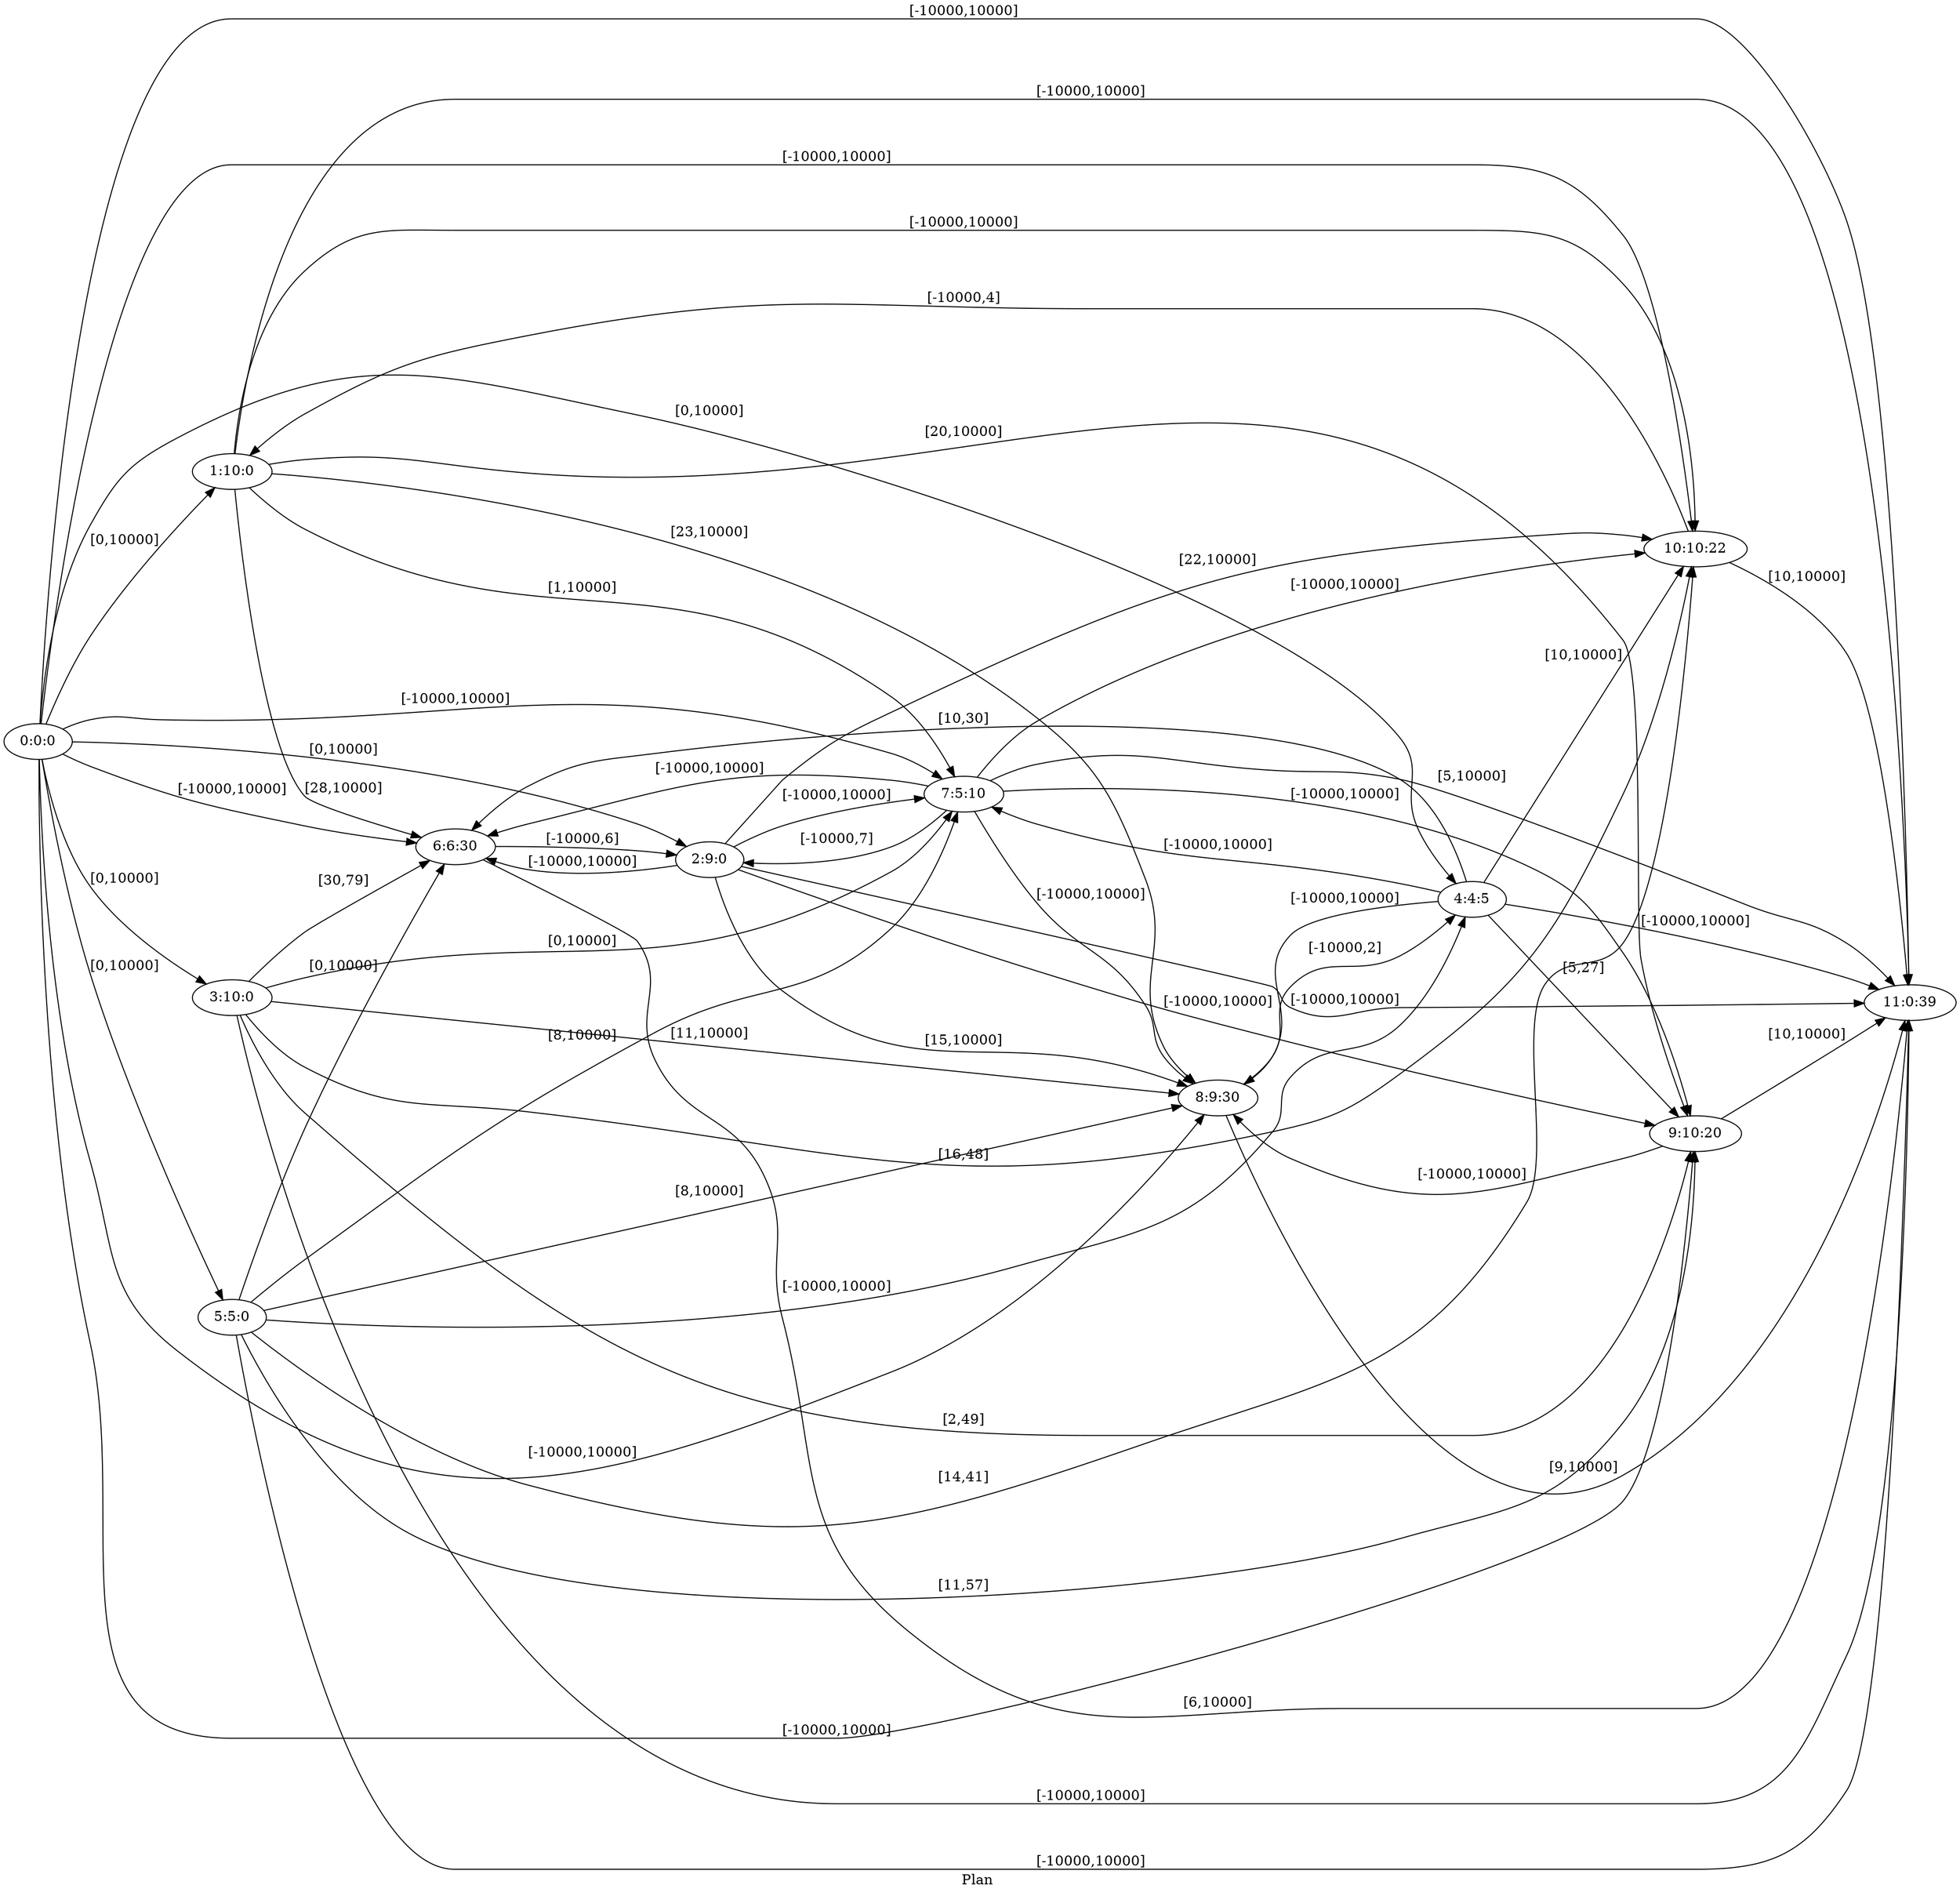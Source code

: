 digraph G {
 rankdir = LR;
 nodesep = .45; 
 size = 30;
label="Plan ";
 fldt = 0.664687;
"0:0:0"->"1:10:0"[ label = "[0,10000]"];
"0:0:0"->"2:9:0"[ label = "[0,10000]"];
"0:0:0"->"3:10:0"[ label = "[0,10000]"];
"0:0:0"->"4:4:5"[ label = "[0,10000]"];
"0:0:0"->"5:5:0"[ label = "[0,10000]"];
"0:0:0"->"6:6:30"[ label = "[-10000,10000]"];
"0:0:0"->"7:5:10"[ label = "[-10000,10000]"];
"0:0:0"->"8:9:30"[ label = "[-10000,10000]"];
"0:0:0"->"9:10:20"[ label = "[-10000,10000]"];
"0:0:0"->"10:10:22"[ label = "[-10000,10000]"];
"0:0:0"->"11:0:39"[ label = "[-10000,10000]"];
"1:10:0"->"6:6:30"[ label = "[28,10000]"];
"1:10:0"->"7:5:10"[ label = "[1,10000]"];
"1:10:0"->"8:9:30"[ label = "[23,10000]"];
"1:10:0"->"9:10:20"[ label = "[20,10000]"];
"1:10:0"->"10:10:22"[ label = "[-10000,10000]"];
"1:10:0"->"11:0:39"[ label = "[-10000,10000]"];
"2:9:0"->"6:6:30"[ label = "[-10000,10000]"];
"2:9:0"->"7:5:10"[ label = "[-10000,10000]"];
"2:9:0"->"8:9:30"[ label = "[15,10000]"];
"2:9:0"->"9:10:20"[ label = "[-10000,10000]"];
"2:9:0"->"10:10:22"[ label = "[22,10000]"];
"2:9:0"->"11:0:39"[ label = "[-10000,10000]"];
"3:10:0"->"6:6:30"[ label = "[30,79]"];
"3:10:0"->"7:5:10"[ label = "[0,10000]"];
"3:10:0"->"8:9:30"[ label = "[11,10000]"];
"3:10:0"->"9:10:20"[ label = "[2,49]"];
"3:10:0"->"10:10:22"[ label = "[16,48]"];
"3:10:0"->"11:0:39"[ label = "[-10000,10000]"];
"4:4:5"->"6:6:30"[ label = "[10,30]"];
"4:4:5"->"7:5:10"[ label = "[-10000,10000]"];
"4:4:5"->"8:9:30"[ label = "[-10000,10000]"];
"4:4:5"->"9:10:20"[ label = "[5,27]"];
"4:4:5"->"10:10:22"[ label = "[10,10000]"];
"4:4:5"->"11:0:39"[ label = "[-10000,10000]"];
"5:5:0"->"4:4:5"[ label = "[-10000,10000]"];
"5:5:0"->"6:6:30"[ label = "[0,10000]"];
"5:5:0"->"7:5:10"[ label = "[8,10000]"];
"5:5:0"->"8:9:30"[ label = "[8,10000]"];
"5:5:0"->"9:10:20"[ label = "[11,57]"];
"5:5:0"->"10:10:22"[ label = "[14,41]"];
"5:5:0"->"11:0:39"[ label = "[-10000,10000]"];
"6:6:30"->"2:9:0"[ label = "[-10000,6]"];
"6:6:30"->"11:0:39"[ label = "[6,10000]"];
"7:5:10"->"2:9:0"[ label = "[-10000,7]"];
"7:5:10"->"6:6:30"[ label = "[-10000,10000]"];
"7:5:10"->"8:9:30"[ label = "[-10000,10000]"];
"7:5:10"->"9:10:20"[ label = "[-10000,10000]"];
"7:5:10"->"10:10:22"[ label = "[-10000,10000]"];
"7:5:10"->"11:0:39"[ label = "[5,10000]"];
"8:9:30"->"4:4:5"[ label = "[-10000,2]"];
"8:9:30"->"11:0:39"[ label = "[9,10000]"];
"9:10:20"->"8:9:30"[ label = "[-10000,10000]"];
"9:10:20"->"11:0:39"[ label = "[10,10000]"];
"10:10:22"->"1:10:0"[ label = "[-10000,4]"];
"10:10:22"->"11:0:39"[ label = "[10,10000]"];
}
